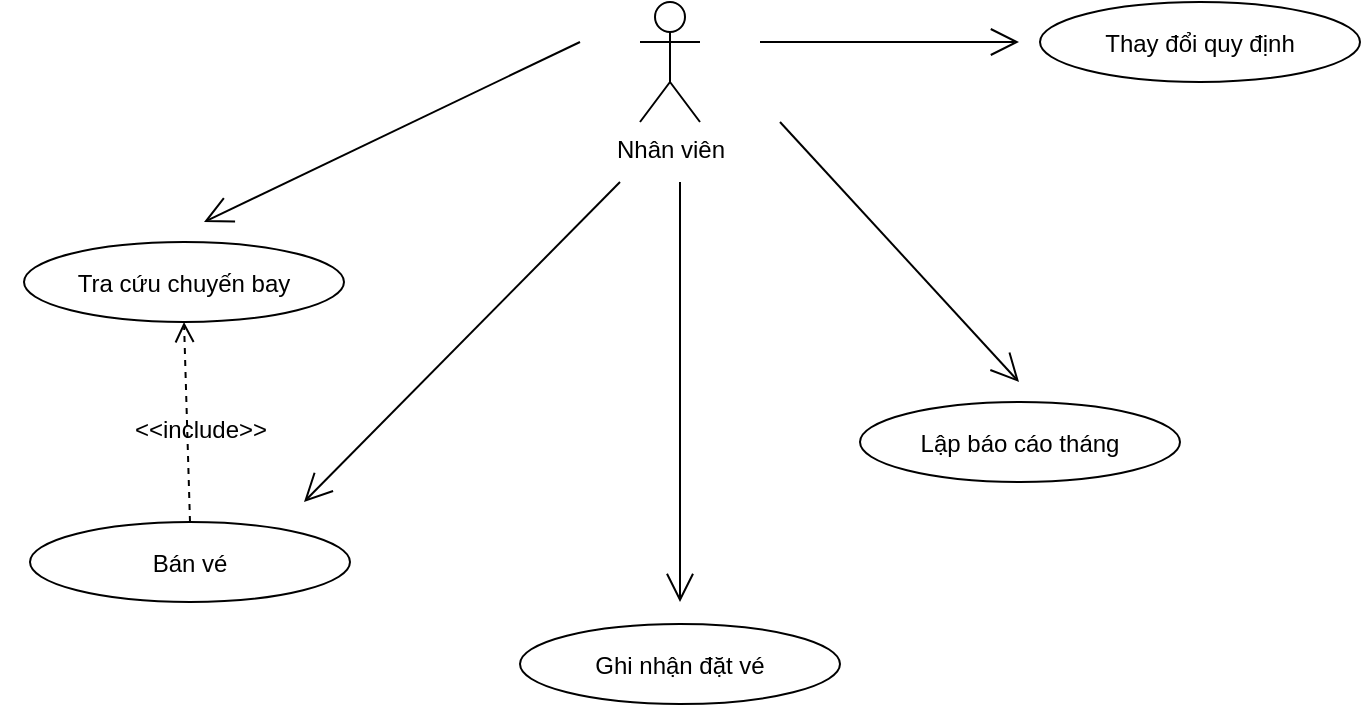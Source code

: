 <mxfile version="13.8.5" type="github">
  <diagram id="JvnShoGeyEwyA2Lb6oY-" name="Page-1">
    <mxGraphModel dx="696" dy="791" grid="1" gridSize="10" guides="1" tooltips="1" connect="1" arrows="1" fold="1" page="1" pageScale="1" pageWidth="850" pageHeight="1100" math="0" shadow="0">
      <root>
        <mxCell id="0" />
        <mxCell id="1" parent="0" />
        <mxCell id="w8n8YOe34k4MG96ZyyOz-1" value="Nhân viên" style="shape=umlActor;verticalLabelPosition=bottom;verticalAlign=top;html=1;" vertex="1" parent="1">
          <mxGeometry x="390" y="450" width="30" height="60" as="geometry" />
        </mxCell>
        <mxCell id="w8n8YOe34k4MG96ZyyOz-2" value="" style="endArrow=open;endFill=1;endSize=12;html=1;" edge="1" parent="1">
          <mxGeometry width="160" relative="1" as="geometry">
            <mxPoint x="380" y="540" as="sourcePoint" />
            <mxPoint x="222" y="700.0" as="targetPoint" />
          </mxGeometry>
        </mxCell>
        <mxCell id="w8n8YOe34k4MG96ZyyOz-3" value="Tra cứu chuyến bay" style="ellipse;fillColor=#ffffff;strokeColor=#000000;" vertex="1" parent="1">
          <mxGeometry x="82" y="570" width="160" height="40" as="geometry" />
        </mxCell>
        <mxCell id="w8n8YOe34k4MG96ZyyOz-4" value="Bán vé" style="ellipse;fillColor=#ffffff;strokeColor=#000000;" vertex="1" parent="1">
          <mxGeometry x="85" y="710" width="160" height="40" as="geometry" />
        </mxCell>
        <mxCell id="w8n8YOe34k4MG96ZyyOz-5" value="" style="endArrow=open;endFill=1;endSize=12;html=1;" edge="1" parent="1">
          <mxGeometry width="160" relative="1" as="geometry">
            <mxPoint x="360" y="470" as="sourcePoint" />
            <mxPoint x="172" y="560" as="targetPoint" />
          </mxGeometry>
        </mxCell>
        <mxCell id="w8n8YOe34k4MG96ZyyOz-6" value="" style="html=1;verticalAlign=bottom;endArrow=open;dashed=1;endSize=8;entryX=0.5;entryY=1;entryDx=0;entryDy=0;exitX=0.5;exitY=0;exitDx=0;exitDy=0;" edge="1" parent="1" source="w8n8YOe34k4MG96ZyyOz-4" target="w8n8YOe34k4MG96ZyyOz-3">
          <mxGeometry relative="1" as="geometry">
            <mxPoint x="192" y="640" as="sourcePoint" />
            <mxPoint x="112" y="640" as="targetPoint" />
          </mxGeometry>
        </mxCell>
        <mxCell id="w8n8YOe34k4MG96ZyyOz-7" value="&amp;lt;&amp;lt;include&amp;gt;&amp;gt;" style="text;html=1;align=center;" vertex="1" parent="1">
          <mxGeometry x="70" y="650" width="200" height="25" as="geometry" />
        </mxCell>
        <mxCell id="w8n8YOe34k4MG96ZyyOz-8" value="" style="endArrow=open;endFill=1;endSize=12;html=1;" edge="1" parent="1">
          <mxGeometry width="160" relative="1" as="geometry">
            <mxPoint x="410" y="540" as="sourcePoint" />
            <mxPoint x="410" y="750" as="targetPoint" />
          </mxGeometry>
        </mxCell>
        <mxCell id="w8n8YOe34k4MG96ZyyOz-9" value="Ghi nhận đặt vé" style="ellipse;fillColor=#ffffff;strokeColor=#000000;" vertex="1" parent="1">
          <mxGeometry x="330" y="761" width="160" height="40" as="geometry" />
        </mxCell>
        <mxCell id="w8n8YOe34k4MG96ZyyOz-10" value="Lập báo cáo tháng" style="ellipse;fillColor=#ffffff;strokeColor=#000000;" vertex="1" parent="1">
          <mxGeometry x="500" y="650" width="160" height="40" as="geometry" />
        </mxCell>
        <mxCell id="w8n8YOe34k4MG96ZyyOz-11" value="" style="endArrow=open;endFill=1;endSize=12;html=1;" edge="1" parent="1">
          <mxGeometry width="160" relative="1" as="geometry">
            <mxPoint x="460" y="510" as="sourcePoint" />
            <mxPoint x="579.5" y="640" as="targetPoint" />
          </mxGeometry>
        </mxCell>
        <mxCell id="w8n8YOe34k4MG96ZyyOz-12" value="Thay đổi quy định" style="ellipse;fillColor=#ffffff;strokeColor=#000000;" vertex="1" parent="1">
          <mxGeometry x="590" y="450" width="160" height="40" as="geometry" />
        </mxCell>
        <mxCell id="w8n8YOe34k4MG96ZyyOz-13" value="" style="endArrow=open;endFill=1;endSize=12;html=1;" edge="1" parent="1">
          <mxGeometry width="160" relative="1" as="geometry">
            <mxPoint x="450" y="470" as="sourcePoint" />
            <mxPoint x="579.5" y="470" as="targetPoint" />
          </mxGeometry>
        </mxCell>
      </root>
    </mxGraphModel>
  </diagram>
</mxfile>

